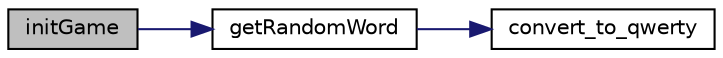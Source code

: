 digraph "initGame"
{
 // LATEX_PDF_SIZE
  edge [fontname="Helvetica",fontsize="10",labelfontname="Helvetica",labelfontsize="10"];
  node [fontname="Helvetica",fontsize="10",shape=record];
  rankdir="LR";
  Node1 [label="initGame",height=0.2,width=0.4,color="black", fillcolor="grey75", style="filled", fontcolor="black",tooltip=" "];
  Node1 -> Node2 [color="midnightblue",fontsize="10",style="solid",fontname="Helvetica"];
  Node2 [label="getRandomWord",height=0.2,width=0.4,color="black", fillcolor="white", style="filled",URL="$model_8c.html#a7d2c8c148e87c6ac0ea00e1b17747bf4",tooltip="Gets a random word for the game."];
  Node2 -> Node3 [color="midnightblue",fontsize="10",style="solid",fontname="Helvetica"];
  Node3 [label="convert_to_qwerty",height=0.2,width=0.4,color="black", fillcolor="white", style="filled",URL="$model_8c.html#ac54ddc9eede93d25d5a7010e239ecc0a",tooltip="Converts a string to QWERTY format."];
}
